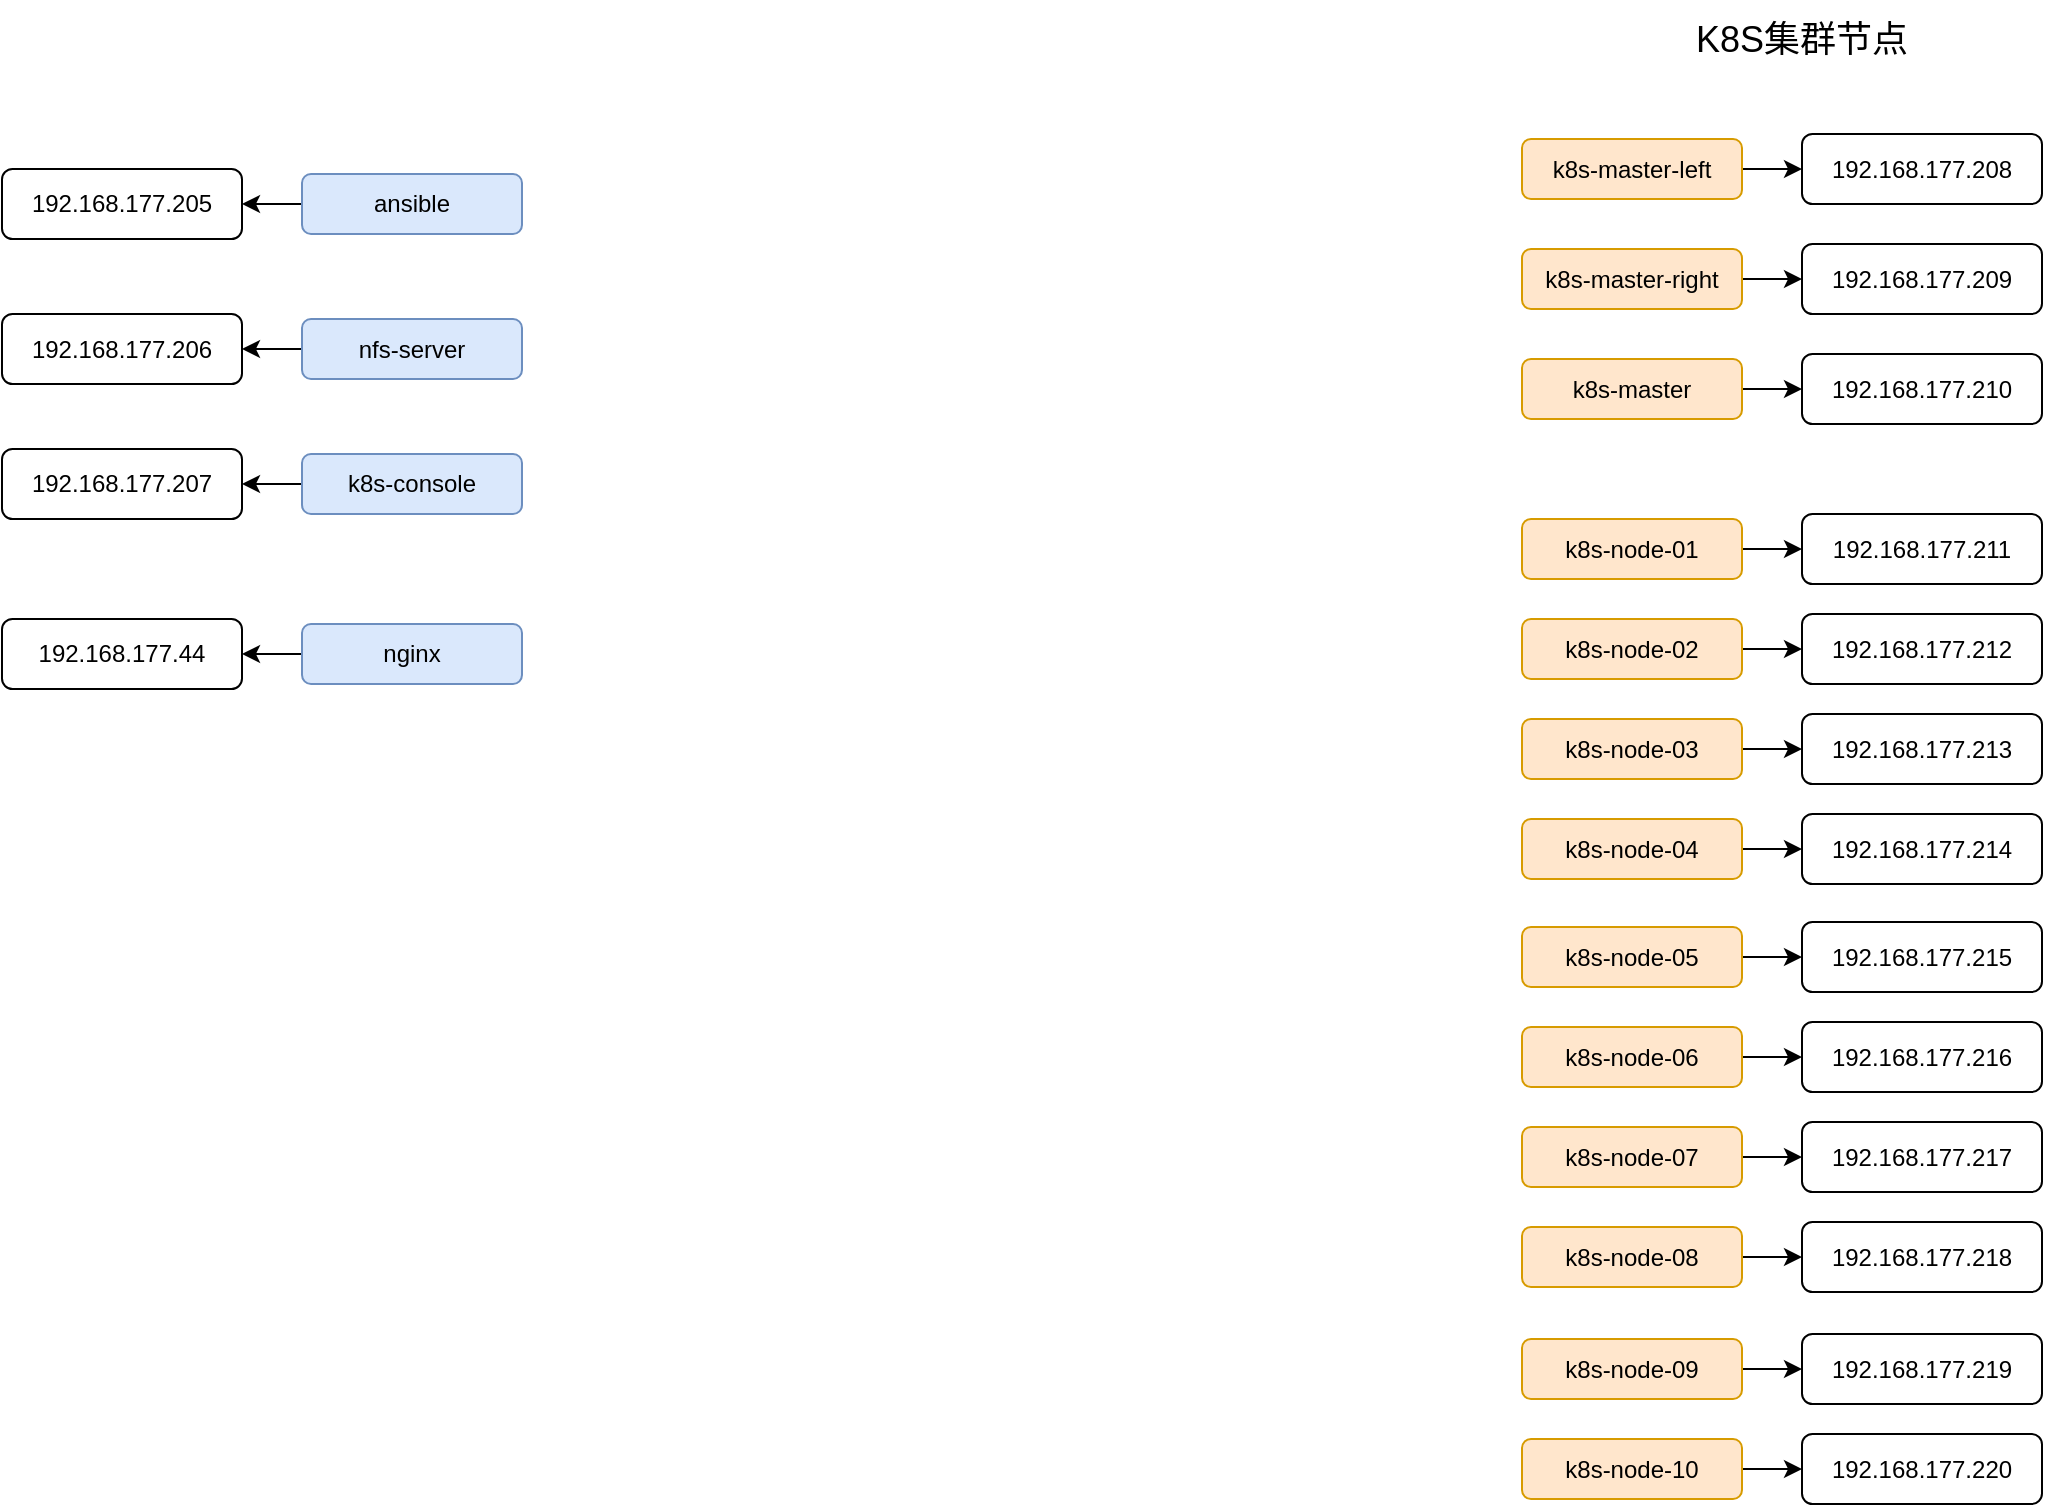 <mxfile version="15.4.0" type="github">
  <diagram id="Ugncc8Sic4x95gNGHgsQ" name="Page-1">
    <mxGraphModel dx="1422" dy="794" grid="1" gridSize="10" guides="1" tooltips="1" connect="1" arrows="1" fold="1" page="1" pageScale="1" pageWidth="1169" pageHeight="827" math="0" shadow="0">
      <root>
        <mxCell id="0" />
        <mxCell id="1" parent="0" />
        <mxCell id="3A6PvHI4QzS-B_NsJ7uJ-6" value="" style="edgeStyle=orthogonalEdgeStyle;rounded=0;orthogonalLoop=1;jettySize=auto;html=1;" edge="1" parent="1" source="3A6PvHI4QzS-B_NsJ7uJ-4" target="3A6PvHI4QzS-B_NsJ7uJ-5">
          <mxGeometry relative="1" as="geometry" />
        </mxCell>
        <mxCell id="3A6PvHI4QzS-B_NsJ7uJ-4" value="k8s-master-right" style="rounded=1;whiteSpace=wrap;html=1;fillColor=#ffe6cc;strokeColor=#d79b00;" vertex="1" parent="1">
          <mxGeometry x="780" y="147.5" width="110" height="30" as="geometry" />
        </mxCell>
        <mxCell id="3A6PvHI4QzS-B_NsJ7uJ-5" value="192.168.177.209" style="rounded=1;whiteSpace=wrap;html=1;" vertex="1" parent="1">
          <mxGeometry x="920" y="145" width="120" height="35" as="geometry" />
        </mxCell>
        <mxCell id="3A6PvHI4QzS-B_NsJ7uJ-12" value="" style="edgeStyle=orthogonalEdgeStyle;rounded=0;orthogonalLoop=1;jettySize=auto;html=1;" edge="1" source="3A6PvHI4QzS-B_NsJ7uJ-14" target="3A6PvHI4QzS-B_NsJ7uJ-13" parent="1">
          <mxGeometry relative="1" as="geometry" />
        </mxCell>
        <mxCell id="3A6PvHI4QzS-B_NsJ7uJ-13" value="192.168.177.208" style="rounded=1;whiteSpace=wrap;html=1;" vertex="1" parent="1">
          <mxGeometry x="920" y="90" width="120" height="35" as="geometry" />
        </mxCell>
        <mxCell id="3A6PvHI4QzS-B_NsJ7uJ-14" value="k8s-master-left" style="rounded=1;whiteSpace=wrap;html=1;fillColor=#ffe6cc;strokeColor=#d79b00;" vertex="1" parent="1">
          <mxGeometry x="780" y="92.5" width="110" height="30" as="geometry" />
        </mxCell>
        <mxCell id="3A6PvHI4QzS-B_NsJ7uJ-15" value="" style="edgeStyle=orthogonalEdgeStyle;rounded=0;orthogonalLoop=1;jettySize=auto;html=1;" edge="1" parent="1" source="3A6PvHI4QzS-B_NsJ7uJ-17" target="3A6PvHI4QzS-B_NsJ7uJ-16">
          <mxGeometry relative="1" as="geometry" />
        </mxCell>
        <mxCell id="3A6PvHI4QzS-B_NsJ7uJ-16" value="192.168.177.211" style="rounded=1;whiteSpace=wrap;html=1;" vertex="1" parent="1">
          <mxGeometry x="920" y="280" width="120" height="35" as="geometry" />
        </mxCell>
        <mxCell id="3A6PvHI4QzS-B_NsJ7uJ-17" value="k8s-node-01" style="rounded=1;whiteSpace=wrap;html=1;fillColor=#ffe6cc;strokeColor=#d79b00;" vertex="1" parent="1">
          <mxGeometry x="780" y="282.5" width="110" height="30" as="geometry" />
        </mxCell>
        <mxCell id="3A6PvHI4QzS-B_NsJ7uJ-18" value="" style="edgeStyle=orthogonalEdgeStyle;rounded=0;orthogonalLoop=1;jettySize=auto;html=1;" edge="1" source="3A6PvHI4QzS-B_NsJ7uJ-20" target="3A6PvHI4QzS-B_NsJ7uJ-19" parent="1">
          <mxGeometry relative="1" as="geometry" />
        </mxCell>
        <mxCell id="3A6PvHI4QzS-B_NsJ7uJ-19" value="192.168.177.212" style="rounded=1;whiteSpace=wrap;html=1;" vertex="1" parent="1">
          <mxGeometry x="920" y="330" width="120" height="35" as="geometry" />
        </mxCell>
        <mxCell id="3A6PvHI4QzS-B_NsJ7uJ-20" value="k8s-node-02" style="rounded=1;whiteSpace=wrap;html=1;fillColor=#ffe6cc;strokeColor=#d79b00;" vertex="1" parent="1">
          <mxGeometry x="780" y="332.5" width="110" height="30" as="geometry" />
        </mxCell>
        <mxCell id="3A6PvHI4QzS-B_NsJ7uJ-21" value="" style="edgeStyle=orthogonalEdgeStyle;rounded=0;orthogonalLoop=1;jettySize=auto;html=1;" edge="1" source="3A6PvHI4QzS-B_NsJ7uJ-23" target="3A6PvHI4QzS-B_NsJ7uJ-22" parent="1">
          <mxGeometry relative="1" as="geometry" />
        </mxCell>
        <mxCell id="3A6PvHI4QzS-B_NsJ7uJ-22" value="192.168.177.213" style="rounded=1;whiteSpace=wrap;html=1;" vertex="1" parent="1">
          <mxGeometry x="920" y="380" width="120" height="35" as="geometry" />
        </mxCell>
        <mxCell id="3A6PvHI4QzS-B_NsJ7uJ-23" value="k8s-node-03" style="rounded=1;whiteSpace=wrap;html=1;fillColor=#ffe6cc;strokeColor=#d79b00;" vertex="1" parent="1">
          <mxGeometry x="780" y="382.5" width="110" height="30" as="geometry" />
        </mxCell>
        <mxCell id="3A6PvHI4QzS-B_NsJ7uJ-24" value="" style="edgeStyle=orthogonalEdgeStyle;rounded=0;orthogonalLoop=1;jettySize=auto;html=1;" edge="1" source="3A6PvHI4QzS-B_NsJ7uJ-26" target="3A6PvHI4QzS-B_NsJ7uJ-25" parent="1">
          <mxGeometry relative="1" as="geometry" />
        </mxCell>
        <mxCell id="3A6PvHI4QzS-B_NsJ7uJ-25" value="192.168.177.214" style="rounded=1;whiteSpace=wrap;html=1;" vertex="1" parent="1">
          <mxGeometry x="920" y="430" width="120" height="35" as="geometry" />
        </mxCell>
        <mxCell id="3A6PvHI4QzS-B_NsJ7uJ-26" value="k8s-node-04" style="rounded=1;whiteSpace=wrap;html=1;fillColor=#ffe6cc;strokeColor=#d79b00;" vertex="1" parent="1">
          <mxGeometry x="780" y="432.5" width="110" height="30" as="geometry" />
        </mxCell>
        <mxCell id="3A6PvHI4QzS-B_NsJ7uJ-27" value="" style="edgeStyle=orthogonalEdgeStyle;rounded=0;orthogonalLoop=1;jettySize=auto;html=1;" edge="1" source="3A6PvHI4QzS-B_NsJ7uJ-29" target="3A6PvHI4QzS-B_NsJ7uJ-28" parent="1">
          <mxGeometry relative="1" as="geometry" />
        </mxCell>
        <mxCell id="3A6PvHI4QzS-B_NsJ7uJ-28" value="192.168.177.215" style="rounded=1;whiteSpace=wrap;html=1;" vertex="1" parent="1">
          <mxGeometry x="920" y="484" width="120" height="35" as="geometry" />
        </mxCell>
        <mxCell id="3A6PvHI4QzS-B_NsJ7uJ-29" value="k8s-node-05" style="rounded=1;whiteSpace=wrap;html=1;fillColor=#ffe6cc;strokeColor=#d79b00;" vertex="1" parent="1">
          <mxGeometry x="780" y="486.5" width="110" height="30" as="geometry" />
        </mxCell>
        <mxCell id="3A6PvHI4QzS-B_NsJ7uJ-30" value="" style="edgeStyle=orthogonalEdgeStyle;rounded=0;orthogonalLoop=1;jettySize=auto;html=1;" edge="1" source="3A6PvHI4QzS-B_NsJ7uJ-32" target="3A6PvHI4QzS-B_NsJ7uJ-31" parent="1">
          <mxGeometry relative="1" as="geometry" />
        </mxCell>
        <mxCell id="3A6PvHI4QzS-B_NsJ7uJ-31" value="192.168.177.216" style="rounded=1;whiteSpace=wrap;html=1;" vertex="1" parent="1">
          <mxGeometry x="920" y="534" width="120" height="35" as="geometry" />
        </mxCell>
        <mxCell id="3A6PvHI4QzS-B_NsJ7uJ-32" value="k8s-node-06" style="rounded=1;whiteSpace=wrap;html=1;fillColor=#ffe6cc;strokeColor=#d79b00;" vertex="1" parent="1">
          <mxGeometry x="780" y="536.5" width="110" height="30" as="geometry" />
        </mxCell>
        <mxCell id="3A6PvHI4QzS-B_NsJ7uJ-33" value="" style="edgeStyle=orthogonalEdgeStyle;rounded=0;orthogonalLoop=1;jettySize=auto;html=1;" edge="1" source="3A6PvHI4QzS-B_NsJ7uJ-35" target="3A6PvHI4QzS-B_NsJ7uJ-34" parent="1">
          <mxGeometry relative="1" as="geometry" />
        </mxCell>
        <mxCell id="3A6PvHI4QzS-B_NsJ7uJ-34" value="192.168.177.217" style="rounded=1;whiteSpace=wrap;html=1;" vertex="1" parent="1">
          <mxGeometry x="920" y="584" width="120" height="35" as="geometry" />
        </mxCell>
        <mxCell id="3A6PvHI4QzS-B_NsJ7uJ-35" value="k8s-node-07" style="rounded=1;whiteSpace=wrap;html=1;fillColor=#ffe6cc;strokeColor=#d79b00;" vertex="1" parent="1">
          <mxGeometry x="780" y="586.5" width="110" height="30" as="geometry" />
        </mxCell>
        <mxCell id="3A6PvHI4QzS-B_NsJ7uJ-36" value="" style="edgeStyle=orthogonalEdgeStyle;rounded=0;orthogonalLoop=1;jettySize=auto;html=1;" edge="1" source="3A6PvHI4QzS-B_NsJ7uJ-38" target="3A6PvHI4QzS-B_NsJ7uJ-37" parent="1">
          <mxGeometry relative="1" as="geometry" />
        </mxCell>
        <mxCell id="3A6PvHI4QzS-B_NsJ7uJ-37" value="192.168.177.218" style="rounded=1;whiteSpace=wrap;html=1;" vertex="1" parent="1">
          <mxGeometry x="920" y="634" width="120" height="35" as="geometry" />
        </mxCell>
        <mxCell id="3A6PvHI4QzS-B_NsJ7uJ-38" value="k8s-node-08" style="rounded=1;whiteSpace=wrap;html=1;fillColor=#ffe6cc;strokeColor=#d79b00;" vertex="1" parent="1">
          <mxGeometry x="780" y="636.5" width="110" height="30" as="geometry" />
        </mxCell>
        <mxCell id="3A6PvHI4QzS-B_NsJ7uJ-39" value="" style="edgeStyle=orthogonalEdgeStyle;rounded=0;orthogonalLoop=1;jettySize=auto;html=1;" edge="1" source="3A6PvHI4QzS-B_NsJ7uJ-41" target="3A6PvHI4QzS-B_NsJ7uJ-40" parent="1">
          <mxGeometry relative="1" as="geometry" />
        </mxCell>
        <mxCell id="3A6PvHI4QzS-B_NsJ7uJ-40" value="192.168.177.219" style="rounded=1;whiteSpace=wrap;html=1;" vertex="1" parent="1">
          <mxGeometry x="920" y="690" width="120" height="35" as="geometry" />
        </mxCell>
        <mxCell id="3A6PvHI4QzS-B_NsJ7uJ-41" value="k8s-node-09" style="rounded=1;whiteSpace=wrap;html=1;fillColor=#ffe6cc;strokeColor=#d79b00;" vertex="1" parent="1">
          <mxGeometry x="780" y="692.5" width="110" height="30" as="geometry" />
        </mxCell>
        <mxCell id="3A6PvHI4QzS-B_NsJ7uJ-42" value="" style="edgeStyle=orthogonalEdgeStyle;rounded=0;orthogonalLoop=1;jettySize=auto;html=1;" edge="1" source="3A6PvHI4QzS-B_NsJ7uJ-44" target="3A6PvHI4QzS-B_NsJ7uJ-43" parent="1">
          <mxGeometry relative="1" as="geometry" />
        </mxCell>
        <mxCell id="3A6PvHI4QzS-B_NsJ7uJ-43" value="192.168.177.220" style="rounded=1;whiteSpace=wrap;html=1;" vertex="1" parent="1">
          <mxGeometry x="920" y="740" width="120" height="35" as="geometry" />
        </mxCell>
        <mxCell id="3A6PvHI4QzS-B_NsJ7uJ-44" value="k8s-node-10" style="rounded=1;whiteSpace=wrap;html=1;fillColor=#ffe6cc;strokeColor=#d79b00;" vertex="1" parent="1">
          <mxGeometry x="780" y="742.5" width="110" height="30" as="geometry" />
        </mxCell>
        <mxCell id="3A6PvHI4QzS-B_NsJ7uJ-46" value="" style="edgeStyle=orthogonalEdgeStyle;rounded=0;orthogonalLoop=1;jettySize=auto;html=1;" edge="1" source="3A6PvHI4QzS-B_NsJ7uJ-47" target="3A6PvHI4QzS-B_NsJ7uJ-48" parent="1">
          <mxGeometry relative="1" as="geometry" />
        </mxCell>
        <mxCell id="3A6PvHI4QzS-B_NsJ7uJ-47" value="k8s-master" style="rounded=1;whiteSpace=wrap;html=1;fillColor=#ffe6cc;strokeColor=#d79b00;" vertex="1" parent="1">
          <mxGeometry x="780" y="202.5" width="110" height="30" as="geometry" />
        </mxCell>
        <mxCell id="3A6PvHI4QzS-B_NsJ7uJ-48" value="192.168.177.210" style="rounded=1;whiteSpace=wrap;html=1;" vertex="1" parent="1">
          <mxGeometry x="920" y="200" width="120" height="35" as="geometry" />
        </mxCell>
        <mxCell id="3A6PvHI4QzS-B_NsJ7uJ-90" value="&lt;font style=&quot;font-size: 18px&quot;&gt;K8S集群节点&lt;/font&gt;" style="text;html=1;strokeColor=none;fillColor=none;align=center;verticalAlign=middle;whiteSpace=wrap;rounded=0;" vertex="1" parent="1">
          <mxGeometry x="850" y="23" width="140" height="40" as="geometry" />
        </mxCell>
        <mxCell id="3A6PvHI4QzS-B_NsJ7uJ-91" value="" style="edgeStyle=orthogonalEdgeStyle;rounded=0;orthogonalLoop=1;jettySize=auto;html=1;" edge="1" source="3A6PvHI4QzS-B_NsJ7uJ-93" target="3A6PvHI4QzS-B_NsJ7uJ-92" parent="1">
          <mxGeometry relative="1" as="geometry" />
        </mxCell>
        <mxCell id="3A6PvHI4QzS-B_NsJ7uJ-92" value="192.168.177.205" style="rounded=1;whiteSpace=wrap;html=1;" vertex="1" parent="1">
          <mxGeometry x="20" y="107.5" width="120" height="35" as="geometry" />
        </mxCell>
        <mxCell id="3A6PvHI4QzS-B_NsJ7uJ-93" value="ansible" style="rounded=1;whiteSpace=wrap;html=1;fillColor=#dae8fc;strokeColor=#6c8ebf;" vertex="1" parent="1">
          <mxGeometry x="170" y="110" width="110" height="30" as="geometry" />
        </mxCell>
        <mxCell id="3A6PvHI4QzS-B_NsJ7uJ-94" value="" style="edgeStyle=orthogonalEdgeStyle;rounded=0;orthogonalLoop=1;jettySize=auto;html=1;" edge="1" source="3A6PvHI4QzS-B_NsJ7uJ-96" target="3A6PvHI4QzS-B_NsJ7uJ-95" parent="1">
          <mxGeometry relative="1" as="geometry" />
        </mxCell>
        <mxCell id="3A6PvHI4QzS-B_NsJ7uJ-95" value="192.168.177.206" style="rounded=1;whiteSpace=wrap;html=1;" vertex="1" parent="1">
          <mxGeometry x="20" y="180" width="120" height="35" as="geometry" />
        </mxCell>
        <mxCell id="3A6PvHI4QzS-B_NsJ7uJ-96" value="nfs-server" style="rounded=1;whiteSpace=wrap;html=1;fillColor=#dae8fc;strokeColor=#6c8ebf;" vertex="1" parent="1">
          <mxGeometry x="170" y="182.5" width="110" height="30" as="geometry" />
        </mxCell>
        <mxCell id="3A6PvHI4QzS-B_NsJ7uJ-97" value="" style="edgeStyle=orthogonalEdgeStyle;rounded=0;orthogonalLoop=1;jettySize=auto;html=1;" edge="1" source="3A6PvHI4QzS-B_NsJ7uJ-99" target="3A6PvHI4QzS-B_NsJ7uJ-98" parent="1">
          <mxGeometry relative="1" as="geometry" />
        </mxCell>
        <mxCell id="3A6PvHI4QzS-B_NsJ7uJ-98" value="192.168.177.207" style="rounded=1;whiteSpace=wrap;html=1;" vertex="1" parent="1">
          <mxGeometry x="20" y="247.5" width="120" height="35" as="geometry" />
        </mxCell>
        <mxCell id="3A6PvHI4QzS-B_NsJ7uJ-99" value="k8s-console" style="rounded=1;whiteSpace=wrap;html=1;fillColor=#dae8fc;strokeColor=#6c8ebf;" vertex="1" parent="1">
          <mxGeometry x="170" y="250" width="110" height="30" as="geometry" />
        </mxCell>
        <mxCell id="3A6PvHI4QzS-B_NsJ7uJ-100" value="" style="edgeStyle=orthogonalEdgeStyle;rounded=0;orthogonalLoop=1;jettySize=auto;html=1;" edge="1" source="3A6PvHI4QzS-B_NsJ7uJ-102" target="3A6PvHI4QzS-B_NsJ7uJ-101" parent="1">
          <mxGeometry relative="1" as="geometry" />
        </mxCell>
        <mxCell id="3A6PvHI4QzS-B_NsJ7uJ-101" value="192.168.177.44" style="rounded=1;whiteSpace=wrap;html=1;" vertex="1" parent="1">
          <mxGeometry x="20" y="332.5" width="120" height="35" as="geometry" />
        </mxCell>
        <mxCell id="3A6PvHI4QzS-B_NsJ7uJ-102" value="nginx" style="rounded=1;whiteSpace=wrap;html=1;fillColor=#dae8fc;strokeColor=#6c8ebf;" vertex="1" parent="1">
          <mxGeometry x="170" y="335" width="110" height="30" as="geometry" />
        </mxCell>
      </root>
    </mxGraphModel>
  </diagram>
</mxfile>
